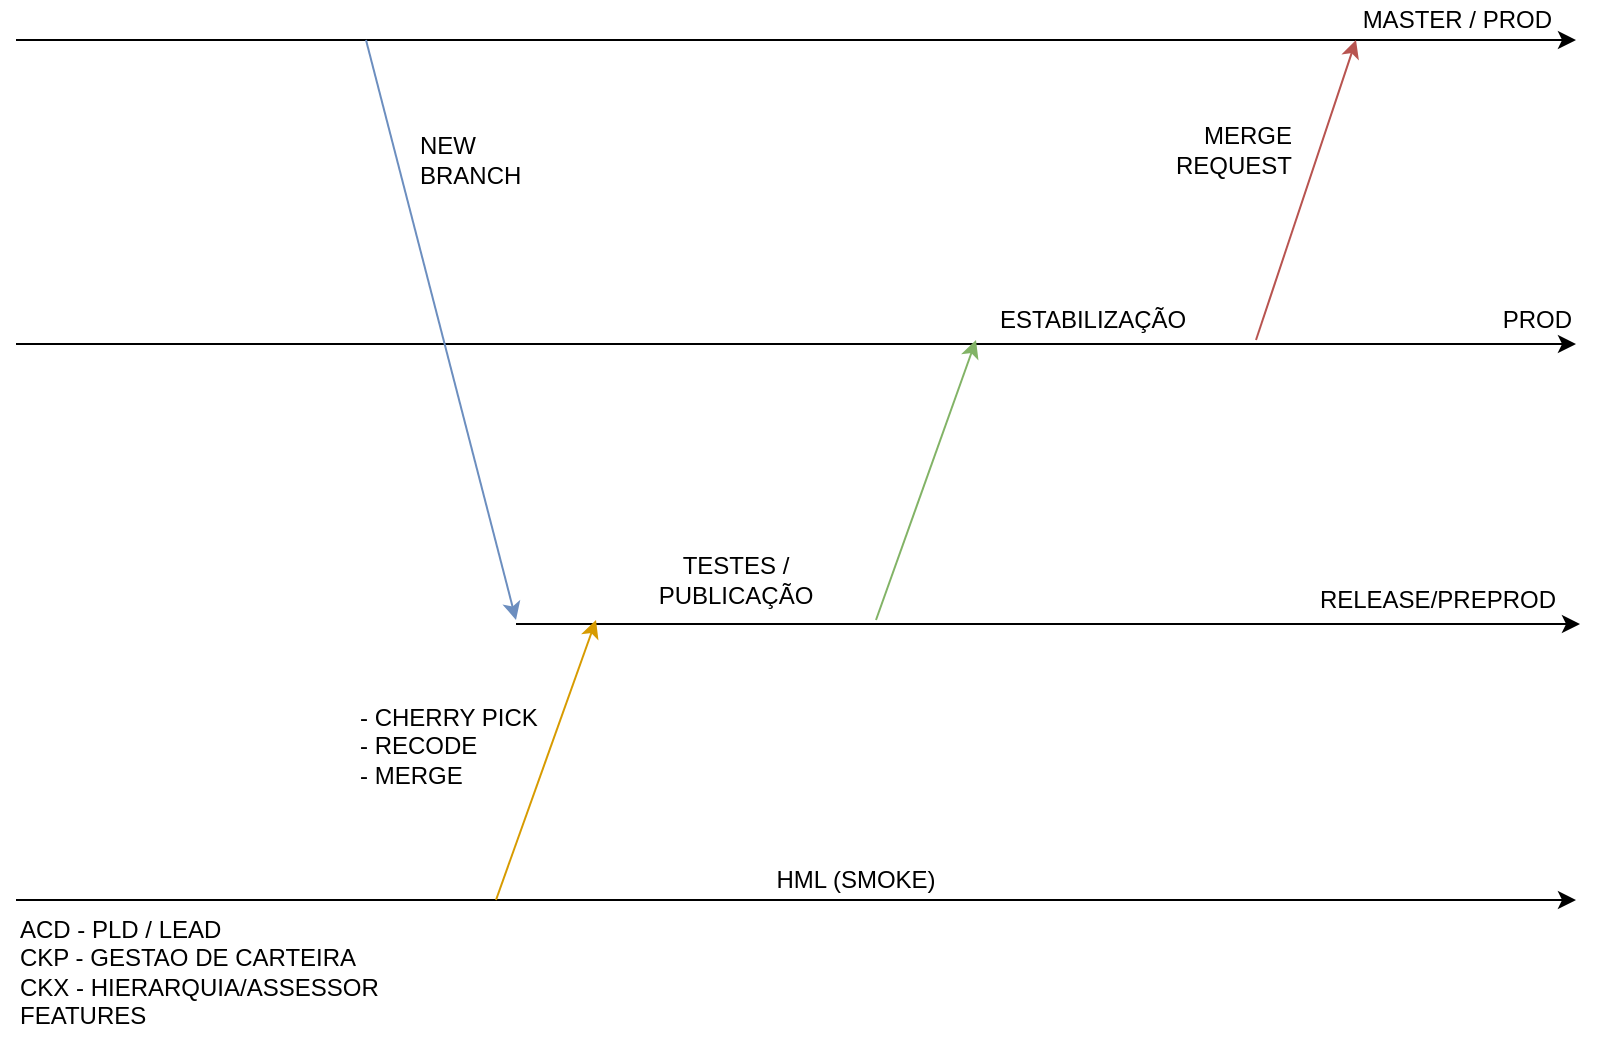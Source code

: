 <mxfile version="12.0.0" type="github" pages="1"><diagram id="5iVkoSy1Dvaidk0z1bQg" name="Page-1"><mxGraphModel dx="1005" dy="591" grid="1" gridSize="10" guides="1" tooltips="1" connect="1" arrows="1" fold="1" page="1" pageScale="1" pageWidth="827" pageHeight="583" math="0" shadow="0"><root><mxCell id="0"/><mxCell id="1" parent="0"/><mxCell id="8mjmV6c2ks8V2imVWyGz-1" value="" style="endArrow=classic;html=1;" edge="1" parent="1"><mxGeometry width="50" height="50" relative="1" as="geometry"><mxPoint x="20" y="70" as="sourcePoint"/><mxPoint x="800" y="70" as="targetPoint"/></mxGeometry></mxCell><mxCell id="8mjmV6c2ks8V2imVWyGz-2" value="" style="endArrow=classic;html=1;" edge="1" parent="1"><mxGeometry width="50" height="50" relative="1" as="geometry"><mxPoint x="20" y="222" as="sourcePoint"/><mxPoint x="800" y="222" as="targetPoint"/></mxGeometry></mxCell><mxCell id="8mjmV6c2ks8V2imVWyGz-3" value="" style="endArrow=classic;html=1;" edge="1" parent="1"><mxGeometry width="50" height="50" relative="1" as="geometry"><mxPoint x="20" y="500" as="sourcePoint"/><mxPoint x="800" y="500" as="targetPoint"/></mxGeometry></mxCell><mxCell id="8mjmV6c2ks8V2imVWyGz-4" value="PROD" style="text;html=1;strokeColor=none;fillColor=none;align=right;verticalAlign=middle;whiteSpace=wrap;rounded=0;" vertex="1" parent="1"><mxGeometry x="730" y="200" width="70" height="20" as="geometry"/></mxCell><mxCell id="8mjmV6c2ks8V2imVWyGz-5" value="HML (SMOKE)" style="text;html=1;strokeColor=none;fillColor=none;align=center;verticalAlign=middle;whiteSpace=wrap;rounded=0;" vertex="1" parent="1"><mxGeometry x="390" y="480" width="100" height="20" as="geometry"/></mxCell><mxCell id="8mjmV6c2ks8V2imVWyGz-7" value="MASTER / PROD" style="text;html=1;strokeColor=none;fillColor=none;align=right;verticalAlign=middle;whiteSpace=wrap;rounded=0;" vertex="1" parent="1"><mxGeometry x="654" y="50" width="136" height="20" as="geometry"/></mxCell><mxCell id="8mjmV6c2ks8V2imVWyGz-8" value="ACD - PLD / LEAD&lt;br&gt;CKP - GESTAO DE CARTEIRA&lt;br&gt;CKX - HIERARQUIA/ASSESSOR&lt;br&gt;FEATURES" style="text;html=1;strokeColor=none;fillColor=none;align=left;verticalAlign=top;whiteSpace=wrap;rounded=0;" vertex="1" parent="1"><mxGeometry x="20" y="501" width="200" height="70" as="geometry"/></mxCell><mxCell id="8mjmV6c2ks8V2imVWyGz-13" value="RELEASE/PREPROD" style="text;html=1;strokeColor=none;fillColor=none;align=right;verticalAlign=middle;whiteSpace=wrap;rounded=0;" vertex="1" parent="1"><mxGeometry x="640" y="340" width="152" height="20" as="geometry"/></mxCell><mxCell id="8mjmV6c2ks8V2imVWyGz-14" value="" style="endArrow=classic;html=1;" edge="1" parent="1"><mxGeometry width="50" height="50" relative="1" as="geometry"><mxPoint x="270" y="362" as="sourcePoint"/><mxPoint x="802" y="362" as="targetPoint"/></mxGeometry></mxCell><mxCell id="8mjmV6c2ks8V2imVWyGz-15" value="" style="endArrow=classic;html=1;fillColor=#dae8fc;strokeColor=#6c8ebf;" edge="1" parent="1"><mxGeometry width="50" height="50" relative="1" as="geometry"><mxPoint x="195" y="70" as="sourcePoint"/><mxPoint x="270" y="360" as="targetPoint"/></mxGeometry></mxCell><mxCell id="8mjmV6c2ks8V2imVWyGz-16" value="" style="endArrow=classic;html=1;fillColor=#ffe6cc;strokeColor=#d79b00;" edge="1" parent="1"><mxGeometry width="50" height="50" relative="1" as="geometry"><mxPoint x="260" y="500" as="sourcePoint"/><mxPoint x="310" y="360" as="targetPoint"/></mxGeometry></mxCell><mxCell id="8mjmV6c2ks8V2imVWyGz-17" value="" style="endArrow=classic;html=1;fillColor=#d5e8d4;strokeColor=#82b366;" edge="1" parent="1"><mxGeometry width="50" height="50" relative="1" as="geometry"><mxPoint x="450" y="360" as="sourcePoint"/><mxPoint x="500" y="220" as="targetPoint"/></mxGeometry></mxCell><mxCell id="8mjmV6c2ks8V2imVWyGz-19" value="" style="endArrow=classic;html=1;fillColor=#f8cecc;strokeColor=#b85450;" edge="1" parent="1"><mxGeometry width="50" height="50" relative="1" as="geometry"><mxPoint x="640" y="220" as="sourcePoint"/><mxPoint x="690" y="70" as="targetPoint"/></mxGeometry></mxCell><mxCell id="8mjmV6c2ks8V2imVWyGz-20" value="ESTABILIZAÇÃO" style="text;html=1;strokeColor=none;fillColor=none;align=left;verticalAlign=middle;whiteSpace=wrap;rounded=0;" vertex="1" parent="1"><mxGeometry x="510" y="200" width="120" height="20" as="geometry"/></mxCell><mxCell id="8mjmV6c2ks8V2imVWyGz-21" value="NEW BRANCH" style="text;html=1;strokeColor=none;fillColor=none;align=left;verticalAlign=middle;whiteSpace=wrap;rounded=0;" vertex="1" parent="1"><mxGeometry x="220" y="110" width="70" height="40" as="geometry"/></mxCell><mxCell id="8mjmV6c2ks8V2imVWyGz-22" value="- CHERRY PICK&lt;br&gt;- RECODE&lt;br&gt;- MERGE" style="text;html=1;strokeColor=none;fillColor=none;align=left;verticalAlign=middle;whiteSpace=wrap;rounded=0;" vertex="1" parent="1"><mxGeometry x="190" y="396" width="100" height="54" as="geometry"/></mxCell><mxCell id="8mjmV6c2ks8V2imVWyGz-23" value="TESTES / PUBLICAÇÃO" style="text;html=1;strokeColor=none;fillColor=none;align=center;verticalAlign=middle;whiteSpace=wrap;rounded=0;" vertex="1" parent="1"><mxGeometry x="320" y="320" width="120" height="40" as="geometry"/></mxCell><mxCell id="8mjmV6c2ks8V2imVWyGz-24" value="MERGE&lt;br&gt;REQUEST" style="text;html=1;strokeColor=none;fillColor=none;align=right;verticalAlign=middle;whiteSpace=wrap;rounded=0;" vertex="1" parent="1"><mxGeometry x="590" y="110" width="70" height="30" as="geometry"/></mxCell></root></mxGraphModel></diagram></mxfile>